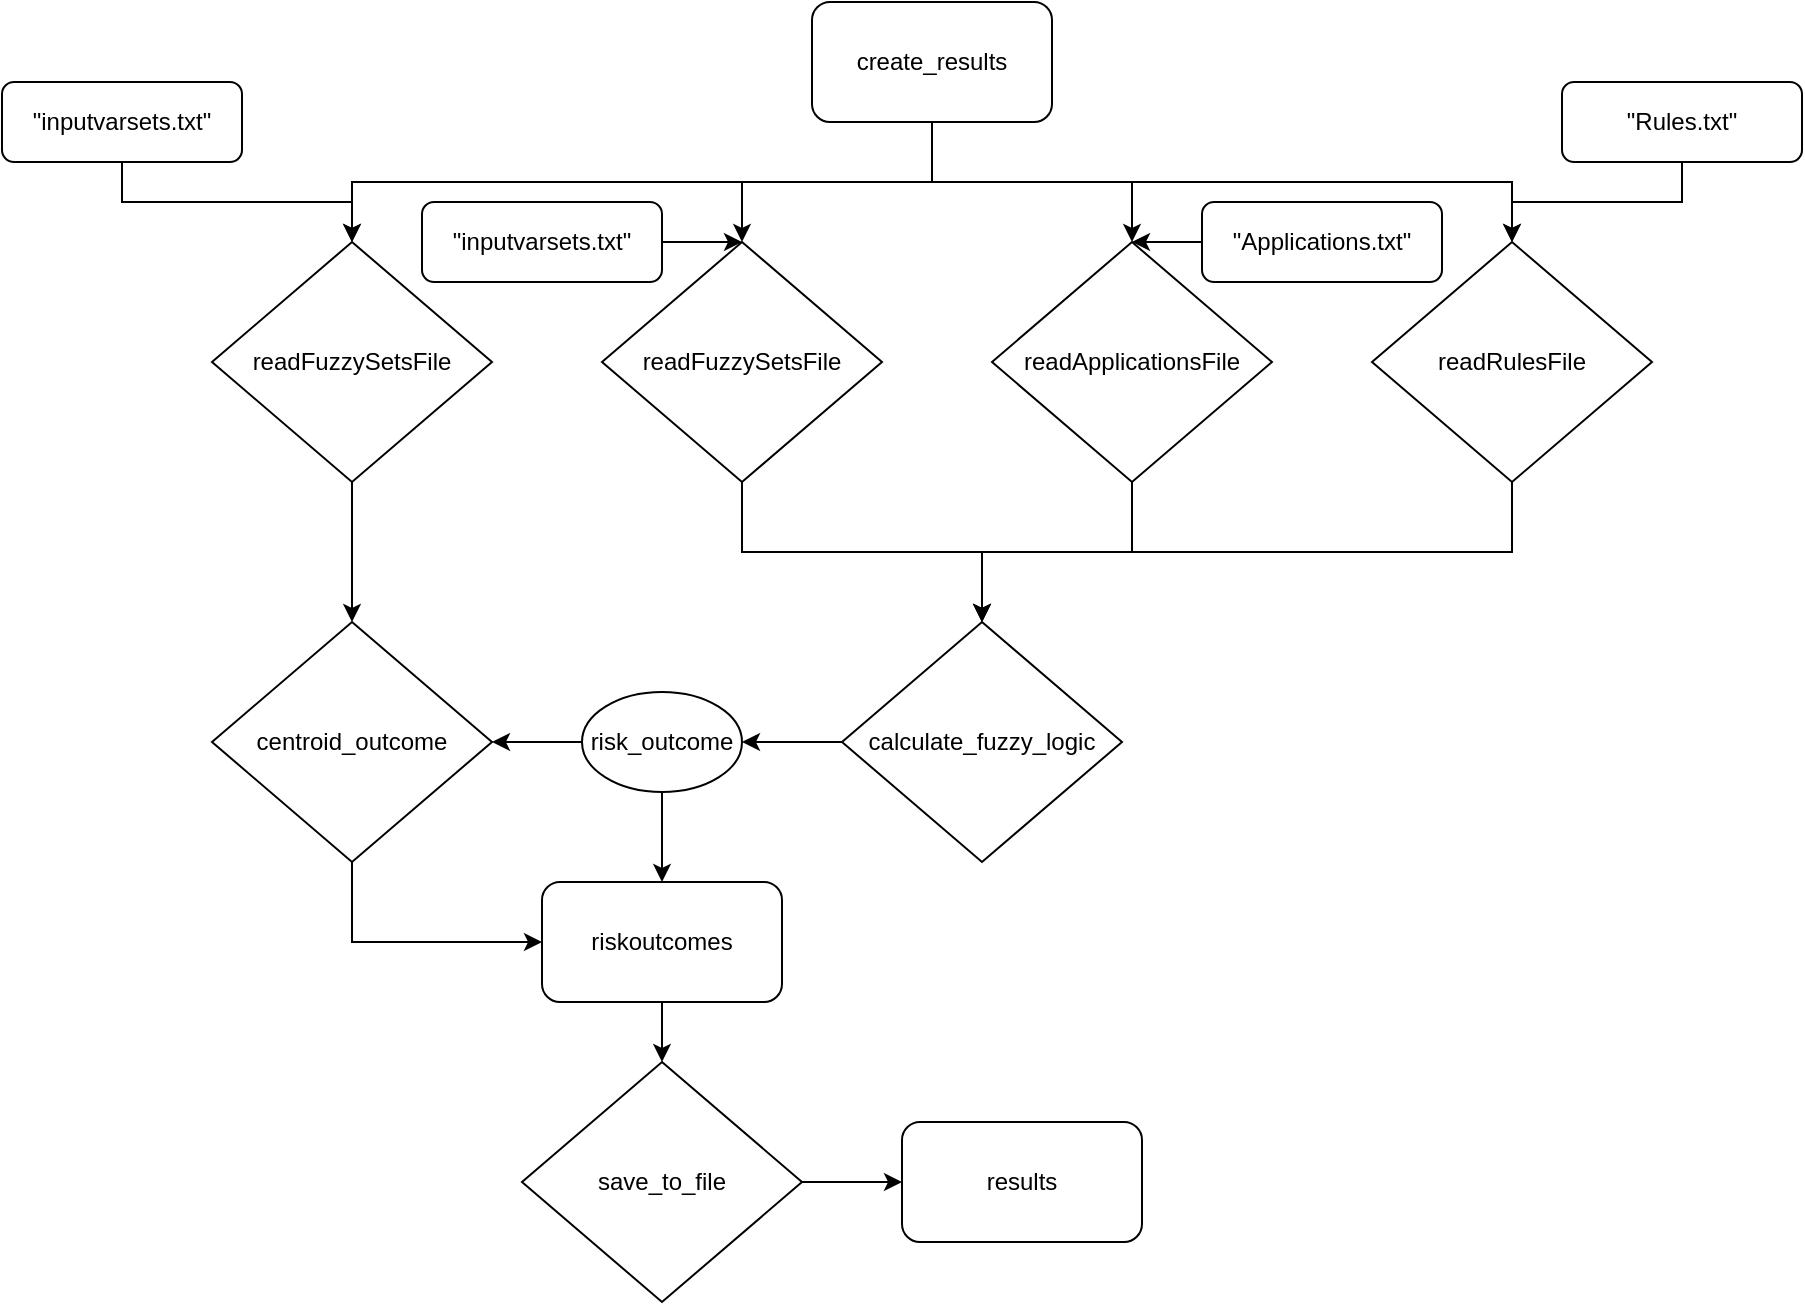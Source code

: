 <mxfile version="24.4.0" type="device">
  <diagram id="C5RBs43oDa-KdzZeNtuy" name="Page-1">
    <mxGraphModel dx="1886" dy="828" grid="1" gridSize="10" guides="1" tooltips="1" connect="1" arrows="1" fold="1" page="1" pageScale="1" pageWidth="1169" pageHeight="827" math="0" shadow="0">
      <root>
        <mxCell id="WIyWlLk6GJQsqaUBKTNV-0" />
        <mxCell id="WIyWlLk6GJQsqaUBKTNV-1" parent="WIyWlLk6GJQsqaUBKTNV-0" />
        <mxCell id="KMEdL14Wm3CA3LTkJArq-20" value="" style="edgeStyle=orthogonalEdgeStyle;rounded=0;orthogonalLoop=1;jettySize=auto;html=1;" edge="1" parent="WIyWlLk6GJQsqaUBKTNV-1" source="KMEdL14Wm3CA3LTkJArq-0" target="KMEdL14Wm3CA3LTkJArq-8">
          <mxGeometry relative="1" as="geometry" />
        </mxCell>
        <mxCell id="KMEdL14Wm3CA3LTkJArq-0" value="create_results" style="rounded=1;whiteSpace=wrap;html=1;" vertex="1" parent="WIyWlLk6GJQsqaUBKTNV-1">
          <mxGeometry x="535" y="80" width="120" height="60" as="geometry" />
        </mxCell>
        <mxCell id="KMEdL14Wm3CA3LTkJArq-34" value="" style="edgeStyle=orthogonalEdgeStyle;rounded=0;orthogonalLoop=1;jettySize=auto;html=1;" edge="1" parent="WIyWlLk6GJQsqaUBKTNV-1" source="KMEdL14Wm3CA3LTkJArq-7" target="KMEdL14Wm3CA3LTkJArq-27">
          <mxGeometry relative="1" as="geometry" />
        </mxCell>
        <mxCell id="KMEdL14Wm3CA3LTkJArq-7" value="readFuzzySetsFile" style="rhombus;whiteSpace=wrap;html=1;" vertex="1" parent="WIyWlLk6GJQsqaUBKTNV-1">
          <mxGeometry x="430" y="200" width="140" height="120" as="geometry" />
        </mxCell>
        <mxCell id="KMEdL14Wm3CA3LTkJArq-28" value="" style="edgeStyle=orthogonalEdgeStyle;rounded=0;orthogonalLoop=1;jettySize=auto;html=1;" edge="1" parent="WIyWlLk6GJQsqaUBKTNV-1" source="KMEdL14Wm3CA3LTkJArq-8" target="KMEdL14Wm3CA3LTkJArq-27">
          <mxGeometry relative="1" as="geometry" />
        </mxCell>
        <mxCell id="KMEdL14Wm3CA3LTkJArq-8" value="readApplicationsFile" style="rhombus;whiteSpace=wrap;html=1;" vertex="1" parent="WIyWlLk6GJQsqaUBKTNV-1">
          <mxGeometry x="625" y="200" width="140" height="120" as="geometry" />
        </mxCell>
        <mxCell id="KMEdL14Wm3CA3LTkJArq-33" value="" style="edgeStyle=orthogonalEdgeStyle;rounded=0;orthogonalLoop=1;jettySize=auto;html=1;entryX=0.5;entryY=0;entryDx=0;entryDy=0;exitX=0.5;exitY=1;exitDx=0;exitDy=0;" edge="1" parent="WIyWlLk6GJQsqaUBKTNV-1" source="KMEdL14Wm3CA3LTkJArq-9" target="KMEdL14Wm3CA3LTkJArq-27">
          <mxGeometry relative="1" as="geometry" />
        </mxCell>
        <mxCell id="KMEdL14Wm3CA3LTkJArq-9" value="readRulesFile" style="rhombus;whiteSpace=wrap;html=1;" vertex="1" parent="WIyWlLk6GJQsqaUBKTNV-1">
          <mxGeometry x="815" y="200" width="140" height="120" as="geometry" />
        </mxCell>
        <mxCell id="KMEdL14Wm3CA3LTkJArq-42" value="" style="edgeStyle=orthogonalEdgeStyle;rounded=0;orthogonalLoop=1;jettySize=auto;html=1;" edge="1" parent="WIyWlLk6GJQsqaUBKTNV-1" source="KMEdL14Wm3CA3LTkJArq-10" target="KMEdL14Wm3CA3LTkJArq-39">
          <mxGeometry relative="1" as="geometry" />
        </mxCell>
        <mxCell id="KMEdL14Wm3CA3LTkJArq-10" value="readFuzzySetsFile" style="rhombus;whiteSpace=wrap;html=1;" vertex="1" parent="WIyWlLk6GJQsqaUBKTNV-1">
          <mxGeometry x="235" y="200" width="140" height="120" as="geometry" />
        </mxCell>
        <mxCell id="KMEdL14Wm3CA3LTkJArq-11" value="&quot;inputvarsets.txt&lt;span style=&quot;background-color: initial;&quot;&gt;&quot;&lt;/span&gt;" style="rounded=1;whiteSpace=wrap;html=1;fontSize=12;glass=0;strokeWidth=1;shadow=0;" vertex="1" parent="WIyWlLk6GJQsqaUBKTNV-1">
          <mxGeometry x="340" y="180" width="120" height="40" as="geometry" />
        </mxCell>
        <mxCell id="KMEdL14Wm3CA3LTkJArq-12" value="&quot;Applications.txt&lt;span style=&quot;background-color: initial;&quot;&gt;&quot;&lt;/span&gt;" style="rounded=1;whiteSpace=wrap;html=1;fontSize=12;glass=0;strokeWidth=1;shadow=0;" vertex="1" parent="WIyWlLk6GJQsqaUBKTNV-1">
          <mxGeometry x="730" y="180" width="120" height="40" as="geometry" />
        </mxCell>
        <mxCell id="KMEdL14Wm3CA3LTkJArq-17" value="" style="edgeStyle=orthogonalEdgeStyle;rounded=0;orthogonalLoop=1;jettySize=auto;html=1;" edge="1" parent="WIyWlLk6GJQsqaUBKTNV-1" source="KMEdL14Wm3CA3LTkJArq-13" target="KMEdL14Wm3CA3LTkJArq-9">
          <mxGeometry relative="1" as="geometry" />
        </mxCell>
        <mxCell id="KMEdL14Wm3CA3LTkJArq-13" value="&quot;Rules.txt&lt;span style=&quot;background-color: initial;&quot;&gt;&quot;&lt;/span&gt;" style="rounded=1;whiteSpace=wrap;html=1;fontSize=12;glass=0;strokeWidth=1;shadow=0;" vertex="1" parent="WIyWlLk6GJQsqaUBKTNV-1">
          <mxGeometry x="910" y="120" width="120" height="40" as="geometry" />
        </mxCell>
        <mxCell id="KMEdL14Wm3CA3LTkJArq-18" value="" style="edgeStyle=orthogonalEdgeStyle;rounded=0;orthogonalLoop=1;jettySize=auto;html=1;" edge="1" parent="WIyWlLk6GJQsqaUBKTNV-1" source="KMEdL14Wm3CA3LTkJArq-15" target="KMEdL14Wm3CA3LTkJArq-10">
          <mxGeometry relative="1" as="geometry" />
        </mxCell>
        <mxCell id="KMEdL14Wm3CA3LTkJArq-15" value="&quot;inputvarsets.txt&lt;span style=&quot;background-color: initial;&quot;&gt;&quot;&lt;/span&gt;" style="rounded=1;whiteSpace=wrap;html=1;fontSize=12;glass=0;strokeWidth=1;shadow=0;" vertex="1" parent="WIyWlLk6GJQsqaUBKTNV-1">
          <mxGeometry x="130" y="120" width="120" height="40" as="geometry" />
        </mxCell>
        <mxCell id="KMEdL14Wm3CA3LTkJArq-21" value="" style="endArrow=classic;html=1;rounded=0;exitX=0.5;exitY=1;exitDx=0;exitDy=0;entryX=0.5;entryY=0;entryDx=0;entryDy=0;" edge="1" parent="WIyWlLk6GJQsqaUBKTNV-1" source="KMEdL14Wm3CA3LTkJArq-0" target="KMEdL14Wm3CA3LTkJArq-7">
          <mxGeometry width="50" height="50" relative="1" as="geometry">
            <mxPoint x="620" y="520" as="sourcePoint" />
            <mxPoint x="670" y="470" as="targetPoint" />
            <Array as="points">
              <mxPoint x="595" y="170" />
              <mxPoint x="500" y="170" />
            </Array>
          </mxGeometry>
        </mxCell>
        <mxCell id="KMEdL14Wm3CA3LTkJArq-22" value="" style="endArrow=classic;html=1;rounded=0;exitX=0.5;exitY=1;exitDx=0;exitDy=0;entryX=0.5;entryY=0;entryDx=0;entryDy=0;" edge="1" parent="WIyWlLk6GJQsqaUBKTNV-1" source="KMEdL14Wm3CA3LTkJArq-0" target="KMEdL14Wm3CA3LTkJArq-10">
          <mxGeometry width="50" height="50" relative="1" as="geometry">
            <mxPoint x="620" y="520" as="sourcePoint" />
            <mxPoint x="670" y="470" as="targetPoint" />
            <Array as="points">
              <mxPoint x="595" y="170" />
              <mxPoint x="305" y="170" />
            </Array>
          </mxGeometry>
        </mxCell>
        <mxCell id="KMEdL14Wm3CA3LTkJArq-23" value="" style="endArrow=classic;html=1;rounded=0;exitX=0.5;exitY=1;exitDx=0;exitDy=0;entryX=0.5;entryY=0;entryDx=0;entryDy=0;" edge="1" parent="WIyWlLk6GJQsqaUBKTNV-1" source="KMEdL14Wm3CA3LTkJArq-0" target="KMEdL14Wm3CA3LTkJArq-9">
          <mxGeometry width="50" height="50" relative="1" as="geometry">
            <mxPoint x="620" y="520" as="sourcePoint" />
            <mxPoint x="670" y="470" as="targetPoint" />
            <Array as="points">
              <mxPoint x="595" y="170" />
              <mxPoint x="885" y="170" />
            </Array>
          </mxGeometry>
        </mxCell>
        <mxCell id="KMEdL14Wm3CA3LTkJArq-24" value="" style="endArrow=classic;html=1;rounded=0;exitX=1;exitY=0.5;exitDx=0;exitDy=0;entryX=0.5;entryY=0;entryDx=0;entryDy=0;" edge="1" parent="WIyWlLk6GJQsqaUBKTNV-1" source="KMEdL14Wm3CA3LTkJArq-11" target="KMEdL14Wm3CA3LTkJArq-7">
          <mxGeometry width="50" height="50" relative="1" as="geometry">
            <mxPoint x="620" y="520" as="sourcePoint" />
            <mxPoint x="670" y="470" as="targetPoint" />
          </mxGeometry>
        </mxCell>
        <mxCell id="KMEdL14Wm3CA3LTkJArq-25" value="" style="endArrow=classic;html=1;rounded=0;exitX=0;exitY=0.5;exitDx=0;exitDy=0;entryX=0.5;entryY=0;entryDx=0;entryDy=0;" edge="1" parent="WIyWlLk6GJQsqaUBKTNV-1" source="KMEdL14Wm3CA3LTkJArq-12" target="KMEdL14Wm3CA3LTkJArq-8">
          <mxGeometry width="50" height="50" relative="1" as="geometry">
            <mxPoint x="620" y="520" as="sourcePoint" />
            <mxPoint x="670" y="470" as="targetPoint" />
          </mxGeometry>
        </mxCell>
        <mxCell id="KMEdL14Wm3CA3LTkJArq-30" value="" style="edgeStyle=orthogonalEdgeStyle;rounded=0;orthogonalLoop=1;jettySize=auto;html=1;" edge="1" parent="WIyWlLk6GJQsqaUBKTNV-1" source="KMEdL14Wm3CA3LTkJArq-27" target="KMEdL14Wm3CA3LTkJArq-29">
          <mxGeometry relative="1" as="geometry" />
        </mxCell>
        <mxCell id="KMEdL14Wm3CA3LTkJArq-27" value="calculate_fuzzy_&lt;span style=&quot;background-color: initial;&quot;&gt;logic&lt;/span&gt;" style="rhombus;whiteSpace=wrap;html=1;" vertex="1" parent="WIyWlLk6GJQsqaUBKTNV-1">
          <mxGeometry x="550" y="390" width="140" height="120" as="geometry" />
        </mxCell>
        <mxCell id="KMEdL14Wm3CA3LTkJArq-41" value="" style="edgeStyle=orthogonalEdgeStyle;rounded=0;orthogonalLoop=1;jettySize=auto;html=1;" edge="1" parent="WIyWlLk6GJQsqaUBKTNV-1" source="KMEdL14Wm3CA3LTkJArq-29" target="KMEdL14Wm3CA3LTkJArq-39">
          <mxGeometry relative="1" as="geometry" />
        </mxCell>
        <mxCell id="KMEdL14Wm3CA3LTkJArq-44" value="" style="edgeStyle=orthogonalEdgeStyle;rounded=0;orthogonalLoop=1;jettySize=auto;html=1;" edge="1" parent="WIyWlLk6GJQsqaUBKTNV-1" source="KMEdL14Wm3CA3LTkJArq-29" target="KMEdL14Wm3CA3LTkJArq-43">
          <mxGeometry relative="1" as="geometry" />
        </mxCell>
        <mxCell id="KMEdL14Wm3CA3LTkJArq-29" value="risk_outcome" style="ellipse;whiteSpace=wrap;html=1;" vertex="1" parent="WIyWlLk6GJQsqaUBKTNV-1">
          <mxGeometry x="420" y="425" width="80" height="50" as="geometry" />
        </mxCell>
        <mxCell id="KMEdL14Wm3CA3LTkJArq-39" value="centroid_outcome" style="rhombus;whiteSpace=wrap;html=1;" vertex="1" parent="WIyWlLk6GJQsqaUBKTNV-1">
          <mxGeometry x="235" y="390" width="140" height="120" as="geometry" />
        </mxCell>
        <mxCell id="KMEdL14Wm3CA3LTkJArq-43" value="riskoutcomes" style="rounded=1;whiteSpace=wrap;html=1;" vertex="1" parent="WIyWlLk6GJQsqaUBKTNV-1">
          <mxGeometry x="400" y="520" width="120" height="60" as="geometry" />
        </mxCell>
        <mxCell id="KMEdL14Wm3CA3LTkJArq-45" value="" style="endArrow=classic;html=1;rounded=0;exitX=0.5;exitY=1;exitDx=0;exitDy=0;entryX=0;entryY=0.5;entryDx=0;entryDy=0;" edge="1" parent="WIyWlLk6GJQsqaUBKTNV-1" source="KMEdL14Wm3CA3LTkJArq-39" target="KMEdL14Wm3CA3LTkJArq-43">
          <mxGeometry width="50" height="50" relative="1" as="geometry">
            <mxPoint x="620" y="520" as="sourcePoint" />
            <mxPoint x="670" y="470" as="targetPoint" />
            <Array as="points">
              <mxPoint x="305" y="550" />
            </Array>
          </mxGeometry>
        </mxCell>
        <mxCell id="KMEdL14Wm3CA3LTkJArq-47" value="" style="endArrow=classic;html=1;rounded=0;exitX=0.5;exitY=1;exitDx=0;exitDy=0;entryX=0.5;entryY=0;entryDx=0;entryDy=0;" edge="1" parent="WIyWlLk6GJQsqaUBKTNV-1" source="KMEdL14Wm3CA3LTkJArq-43" target="KMEdL14Wm3CA3LTkJArq-49">
          <mxGeometry width="50" height="50" relative="1" as="geometry">
            <mxPoint x="620" y="420" as="sourcePoint" />
            <mxPoint x="462.973" y="613.689" as="targetPoint" />
          </mxGeometry>
        </mxCell>
        <mxCell id="KMEdL14Wm3CA3LTkJArq-51" value="" style="edgeStyle=orthogonalEdgeStyle;rounded=0;orthogonalLoop=1;jettySize=auto;html=1;" edge="1" parent="WIyWlLk6GJQsqaUBKTNV-1" source="KMEdL14Wm3CA3LTkJArq-49" target="KMEdL14Wm3CA3LTkJArq-50">
          <mxGeometry relative="1" as="geometry" />
        </mxCell>
        <mxCell id="KMEdL14Wm3CA3LTkJArq-49" value="save_to_file" style="rhombus;whiteSpace=wrap;html=1;" vertex="1" parent="WIyWlLk6GJQsqaUBKTNV-1">
          <mxGeometry x="390" y="610" width="140" height="120" as="geometry" />
        </mxCell>
        <mxCell id="KMEdL14Wm3CA3LTkJArq-50" value="results" style="rounded=1;whiteSpace=wrap;html=1;" vertex="1" parent="WIyWlLk6GJQsqaUBKTNV-1">
          <mxGeometry x="580" y="640" width="120" height="60" as="geometry" />
        </mxCell>
      </root>
    </mxGraphModel>
  </diagram>
</mxfile>
